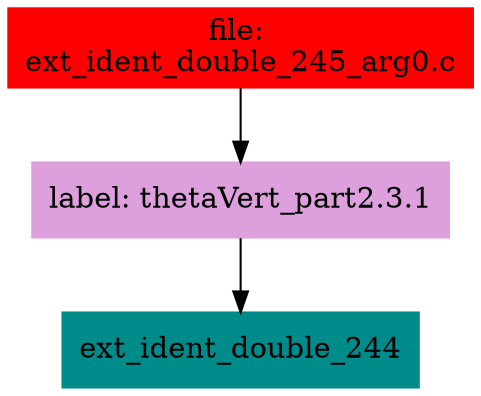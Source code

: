 digraph G {
node [shape=box]

0 [label="file: 
ext_ident_double_245_arg0.c",color=red, style=filled]
1 [label="label: thetaVert_part2.3.1",color=plum, style=filled]
0 -> 1
2 [label="ext_ident_double_244",color=cyan4, style=filled]
1 -> 2


}

